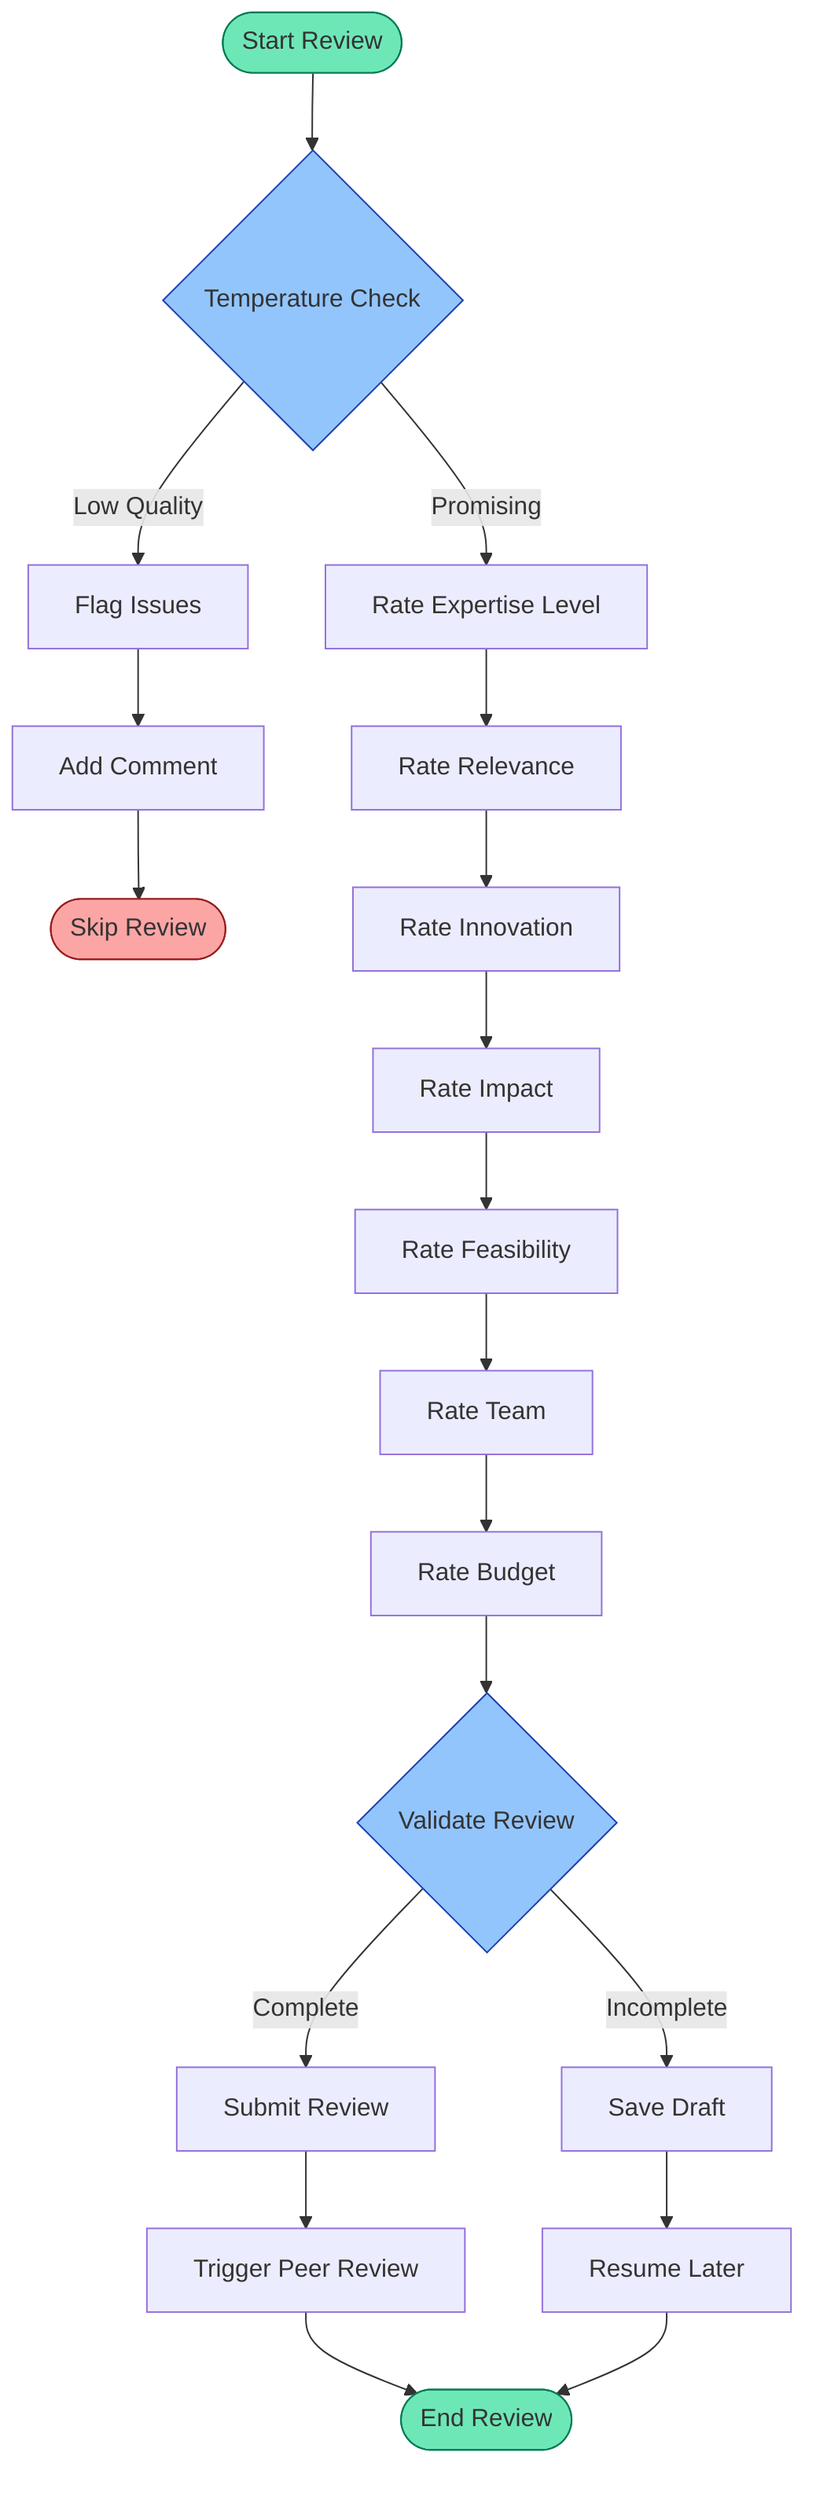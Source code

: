 flowchart TD
    Start([Start Review]) --> TempCheck{Temperature Check}
    
    TempCheck -->|Promising| ExpertiseRate[Rate Expertise Level]
    TempCheck -->|Low Quality| FlagIssues[Flag Issues]
    
    FlagIssues --> AddComment[Add Comment]
    AddComment --> End([Skip Review])
    
    ExpertiseRate --> Criteria1[Rate Relevance]
    Criteria1 --> Criteria2[Rate Innovation]
    Criteria2 --> Criteria3[Rate Impact]
    Criteria3 --> Criteria4[Rate Feasibility]
    Criteria4 --> Criteria5[Rate Team]
    Criteria5 --> Criteria6[Rate Budget]
    
    Criteria6 --> Validate{Validate Review}
    
    Validate -->|Complete| Submit[Submit Review]
    Validate -->|Incomplete| SaveDraft[Save Draft]
    
    Submit --> TriggerPeer[Trigger Peer Review]
    SaveDraft --> Resume[Resume Later]
    
    TriggerPeer --> End2([End Review])
    Resume --> End2
    
    style Start fill:#6ee7b7,stroke:#057a55
    style End fill:#fca5a5,stroke:#991b1b
    style End2 fill:#6ee7b7,stroke:#057a55
    style TempCheck fill:#93c5fd,stroke:#1e40af
    style Validate fill:#93c5fd,stroke:#1e40af